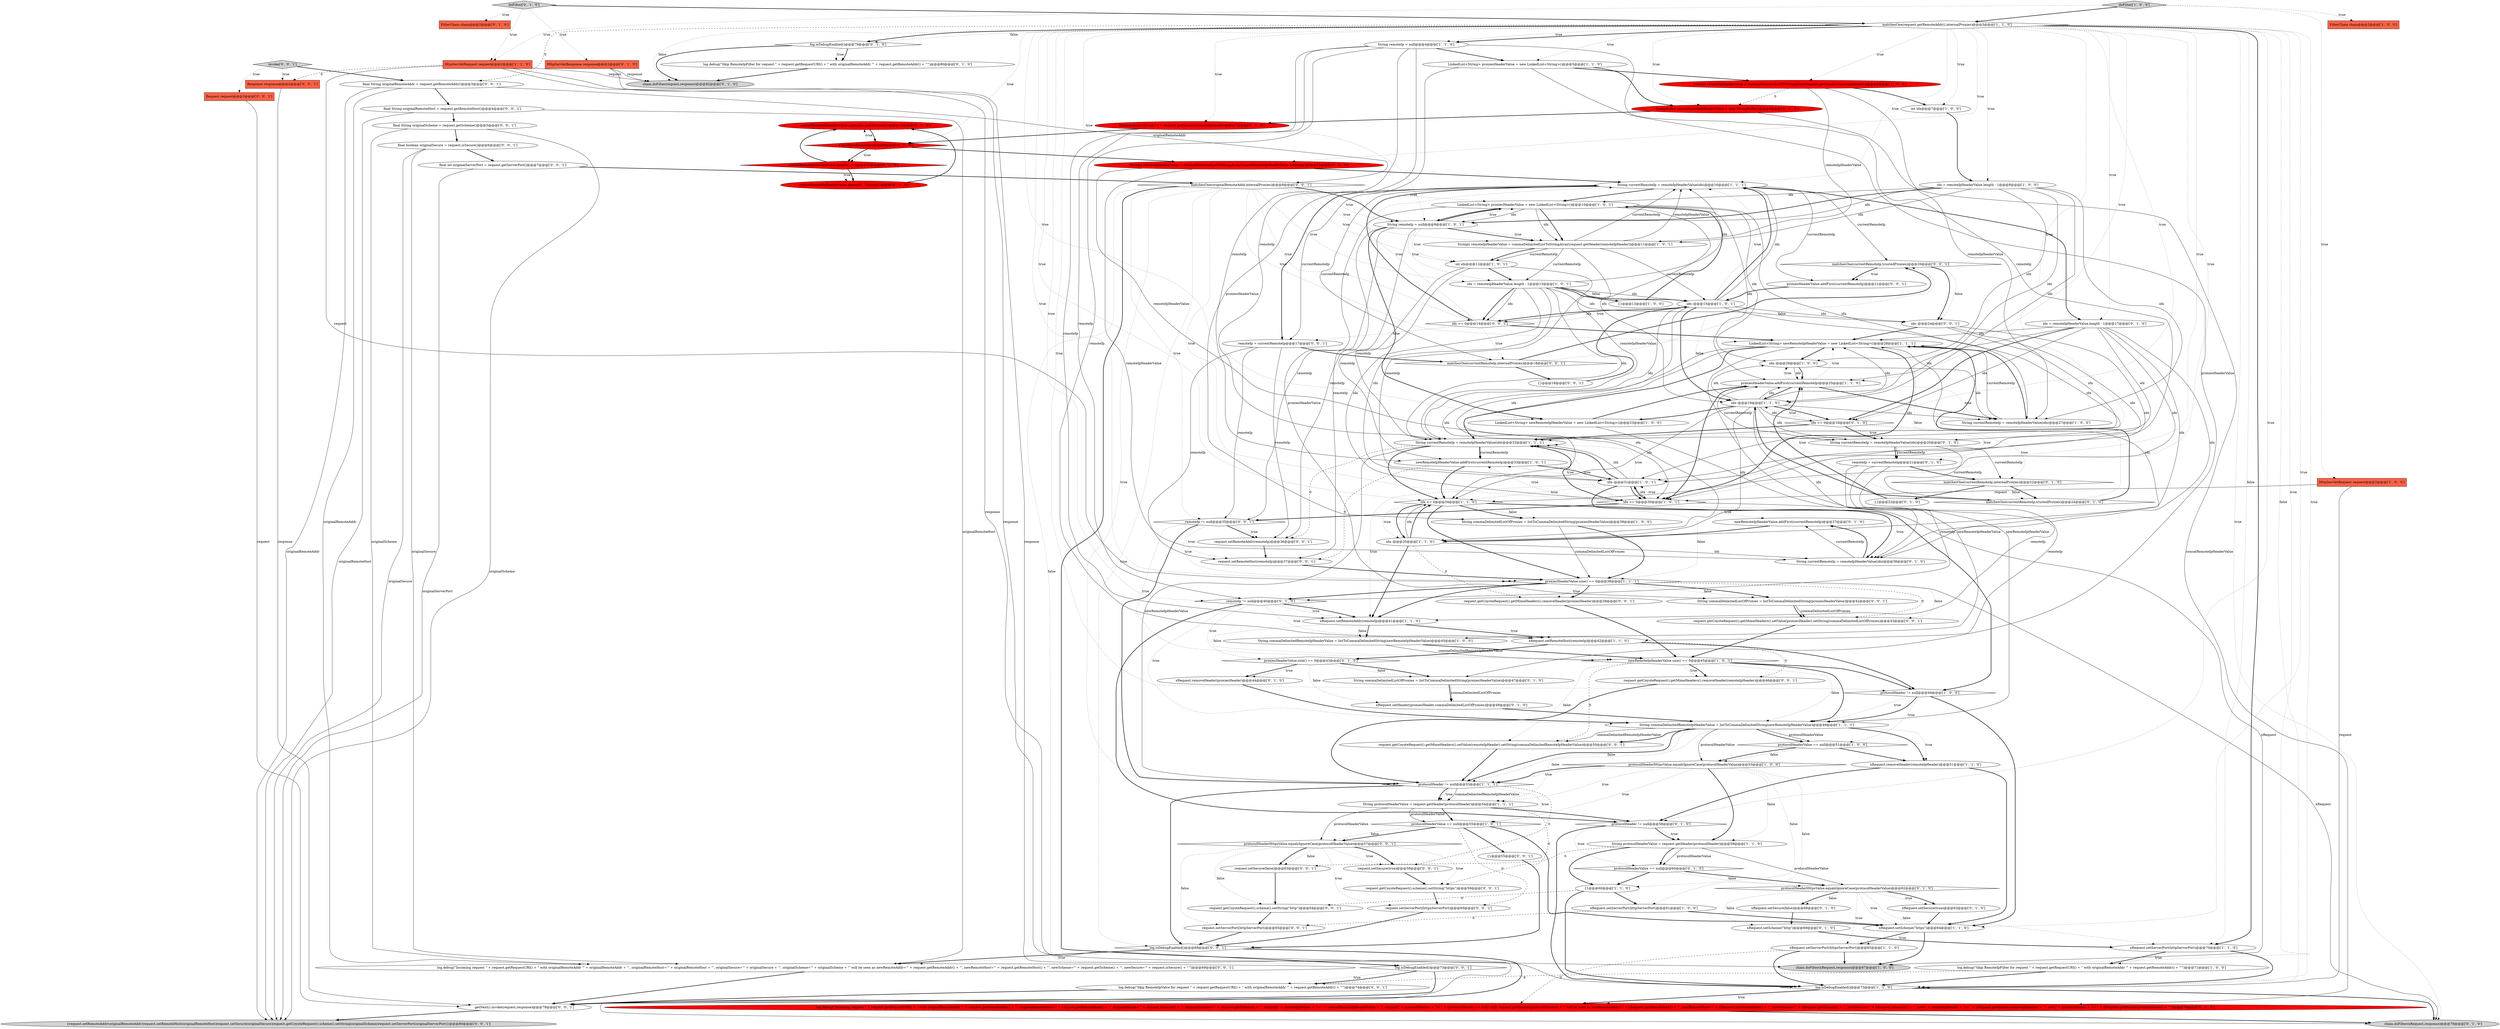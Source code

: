 digraph {
76 [style = filled, label = "concatRemoteIpHeaderValue.append(e.nextElement())@@@13@@@['0', '1', '0']", fillcolor = red, shape = ellipse image = "AAA1AAABBB2BBB"];
54 [style = filled, label = "remoteIp != null@@@40@@@['0', '1', '0']", fillcolor = white, shape = diamond image = "AAA0AAABBB2BBB"];
58 [style = filled, label = "protocolHeaderValue == null@@@60@@@['0', '1', '0']", fillcolor = white, shape = diamond image = "AAA0AAABBB2BBB"];
102 [style = filled, label = "invoke['0', '0', '1']", fillcolor = lightgray, shape = diamond image = "AAA0AAABBB3BBB"];
44 [style = filled, label = "protocolHeaderHttpsValue.equalsIgnoreCase(protocolHeaderValue)@@@53@@@['1', '0', '0']", fillcolor = white, shape = diamond image = "AAA0AAABBB1BBB"];
37 [style = filled, label = "LinkedList<String> newRemoteIpHeaderValue = new LinkedList<String>()@@@28@@@['1', '1', '1']", fillcolor = white, shape = ellipse image = "AAA0AAABBB1BBB"];
26 [style = filled, label = "String currentRemoteIp = remoteIpHeaderValue(idx(@@@16@@@['1', '1', '1']", fillcolor = white, shape = ellipse image = "AAA0AAABBB1BBB"];
120 [style = filled, label = "request.getCoyoteRequest().getMimeHeaders().setValue(proxiesHeader).setString(commaDelimitedListOfProxies)@@@43@@@['0', '0', '1']", fillcolor = white, shape = ellipse image = "AAA0AAABBB3BBB"];
15 [style = filled, label = "HttpServletRequest request@@@2@@@['1', '0', '0']", fillcolor = tomato, shape = box image = "AAA0AAABBB1BBB"];
55 [style = filled, label = "log.debug(\"Incoming request \" + request.getRequestURI() + \" with originalRemoteAddr '\" + request.getRemoteAddr() + \"', originalRemoteHost='\" + request.getRemoteHost() + \"', originalSecure='\" + request.isSecure() + \"', originalScheme='\" + request.getScheme() + \"', original(\" + remoteIpHeader + \"(='\" + concatRemoteIpHeaderValue + \"', original(\" + protocolHeader + \"(='\" + (protocolHeader == null? null: request.getHeader(protocolHeader)) + \"' will be seen as newRemoteAddr='\" + xRequest.getRemoteAddr() + \"', newRemoteHost='\" + xRequest.getRemoteHost() + \"', newScheme='\" + xRequest.getScheme() + \"', newSecure='\" + xRequest.isSecure() + \"', new(\" + remoteIpHeader + \"(='\" + xRequest.getHeader(remoteIpHeader) + \"', new(\" + proxiesHeader + \"(='\" + xRequest.getHeader(proxiesHeader) + \"'\")@@@74@@@['0', '1', '0']", fillcolor = red, shape = ellipse image = "AAA1AAABBB2BBB"];
105 [style = filled, label = "request.setRemoteAddr(remoteIp)@@@36@@@['0', '0', '1']", fillcolor = white, shape = ellipse image = "AAA0AAABBB3BBB"];
27 [style = filled, label = "String protocolHeaderValue = request.getHeader(protocolHeader)@@@59@@@['1', '1', '0']", fillcolor = white, shape = ellipse image = "AAA0AAABBB1BBB"];
115 [style = filled, label = "final int originalServerPort = request.getServerPort()@@@7@@@['0', '0', '1']", fillcolor = white, shape = ellipse image = "AAA0AAABBB3BBB"];
8 [style = filled, label = "protocolHeaderValue == null@@@51@@@['1', '0', '0']", fillcolor = white, shape = diamond image = "AAA0AAABBB1BBB"];
31 [style = filled, label = "HttpServletRequest request@@@2@@@['1', '1', '0']", fillcolor = tomato, shape = box image = "AAA0AAABBB1BBB"];
56 [style = filled, label = "newRemoteIpHeaderValue.addFirst(currentRemoteIp)@@@37@@@['0', '1', '0']", fillcolor = white, shape = ellipse image = "AAA0AAABBB2BBB"];
119 [style = filled, label = "final String originalRemoteHost = request.getRemoteHost()@@@4@@@['0', '0', '1']", fillcolor = white, shape = ellipse image = "AAA0AAABBB3BBB"];
6 [style = filled, label = "log.debug(\"Skip RemoteIpFilter for request \" + request.getRequestURI() + \" with originalRemoteAddr '\" + request.getRemoteAddr() + \"'\")@@@71@@@['1', '0', '0']", fillcolor = white, shape = ellipse image = "AAA0AAABBB1BBB"];
61 [style = filled, label = "chain.doFilter(request,response)@@@82@@@['0', '1', '0']", fillcolor = lightgray, shape = ellipse image = "AAA0AAABBB2BBB"];
89 [style = filled, label = "log.debug(\"Incoming request \" + request.getRequestURI() + \" with originalRemoteAddr '\" + originalRemoteAddr + \"', originalRemoteHost='\" + originalRemoteHost + \"', originalSecure='\" + originalSecure + \"', originalScheme='\" + originalScheme + \"' will be seen as newRemoteAddr='\" + request.getRemoteAddr() + \"', newRemoteHost='\" + request.getRemoteHost() + \"', newScheme='\" + request.getScheme() + \"', newSecure='\" + request.isSecure() + \"'\")@@@69@@@['0', '0', '1']", fillcolor = white, shape = ellipse image = "AAA0AAABBB3BBB"];
2 [style = filled, label = "idx--@@@15@@@['1', '0', '1']", fillcolor = white, shape = ellipse image = "AAA0AAABBB1BBB"];
77 [style = filled, label = "FilterChain chain@@@2@@@['0', '1', '0']", fillcolor = tomato, shape = box image = "AAA0AAABBB2BBB"];
70 [style = filled, label = "{}@@@22@@@['0', '1', '0']", fillcolor = white, shape = ellipse image = "AAA0AAABBB2BBB"];
69 [style = filled, label = "matchesOne(currentRemoteIp,internalProxies)@@@22@@@['0', '1', '0']", fillcolor = white, shape = diamond image = "AAA0AAABBB2BBB"];
23 [style = filled, label = "xRequest.removeHeader(remoteIpHeader)@@@51@@@['1', '1', '0']", fillcolor = white, shape = ellipse image = "AAA0AAABBB1BBB"];
109 [style = filled, label = "Response response@@@2@@@['0', '0', '1']", fillcolor = tomato, shape = box image = "AAA0AAABBB3BBB"];
82 [style = filled, label = "Enumeration<String> e = request.getHeaders(remoteIpHeader)@@@7@@@['0', '1', '0']", fillcolor = red, shape = ellipse image = "AAA1AAABBB2BBB"];
66 [style = filled, label = "concatRemoteIpHeaderValue.append(\", \")@@@11@@@['0', '1', '0']", fillcolor = red, shape = ellipse image = "AAA1AAABBB2BBB"];
12 [style = filled, label = "matchesOne(request.getRemoteAddr(),internalProxies)@@@3@@@['1', '1', '0']", fillcolor = white, shape = diamond image = "AAA0AAABBB1BBB"];
60 [style = filled, label = "protocolHeaderHttpsValue.equalsIgnoreCase(protocolHeaderValue)@@@62@@@['0', '1', '0']", fillcolor = white, shape = diamond image = "AAA0AAABBB2BBB"];
92 [style = filled, label = "request.setRemoteHost(remoteIp)@@@37@@@['0', '0', '1']", fillcolor = white, shape = ellipse image = "AAA0AAABBB3BBB"];
62 [style = filled, label = "matchesOne(currentRemoteIp,trustedProxies)@@@24@@@['0', '1', '0']", fillcolor = white, shape = diamond image = "AAA0AAABBB2BBB"];
50 [style = filled, label = "String remoteIp = null@@@4@@@['1', '1', '0']", fillcolor = white, shape = ellipse image = "AAA0AAABBB1BBB"];
94 [style = filled, label = "matchesOne(currentRemoteIp,trustedProxies)@@@20@@@['0', '0', '1']", fillcolor = white, shape = diamond image = "AAA0AAABBB3BBB"];
84 [style = filled, label = "idx >= 0@@@18@@@['0', '1', '0']", fillcolor = white, shape = diamond image = "AAA0AAABBB2BBB"];
28 [style = filled, label = "int idx@@@12@@@['1', '0', '1']", fillcolor = white, shape = ellipse image = "AAA0AAABBB1BBB"];
45 [style = filled, label = "newRemoteIpHeaderValue.size() == 0@@@45@@@['1', '0', '1']", fillcolor = white, shape = diamond image = "AAA0AAABBB1BBB"];
0 [style = filled, label = "proxiesHeaderValue.size() == 0@@@38@@@['1', '1', '1']", fillcolor = white, shape = diamond image = "AAA0AAABBB1BBB"];
72 [style = filled, label = "log.isDebugEnabled()@@@79@@@['0', '1', '0']", fillcolor = white, shape = diamond image = "AAA0AAABBB2BBB"];
39 [style = filled, label = "idx = remoteIpHeaderValue.length - 1@@@13@@@['1', '0', '1']", fillcolor = white, shape = ellipse image = "AAA0AAABBB1BBB"];
29 [style = filled, label = "xRequest.setRemoteHost(remoteIp)@@@42@@@['1', '1', '0']", fillcolor = white, shape = ellipse image = "AAA0AAABBB1BBB"];
13 [style = filled, label = "FilterChain chain@@@2@@@['1', '0', '0']", fillcolor = tomato, shape = box image = "AAA0AAABBB1BBB"];
9 [style = filled, label = "idx = remoteIpHeaderValue.length - 1@@@8@@@['1', '0', '0']", fillcolor = white, shape = ellipse image = "AAA0AAABBB1BBB"];
118 [style = filled, label = "protocolHeaderHttpsValue.equalsIgnoreCase(protocolHeaderValue)@@@57@@@['0', '0', '1']", fillcolor = white, shape = diamond image = "AAA0AAABBB3BBB"];
48 [style = filled, label = "String currentRemoteIp = remoteIpHeaderValue(idx(@@@27@@@['1', '0', '0']", fillcolor = white, shape = ellipse image = "AAA0AAABBB1BBB"];
33 [style = filled, label = "newRemoteIpHeaderValue.addFirst(currentRemoteIp)@@@33@@@['1', '0', '1']", fillcolor = white, shape = ellipse image = "AAA0AAABBB1BBB"];
78 [style = filled, label = "remoteIp = currentRemoteIp@@@21@@@['0', '1', '0']", fillcolor = white, shape = ellipse image = "AAA0AAABBB2BBB"];
79 [style = filled, label = "log.debug(\"Skip RemoteIpFilter for request \" + request.getRequestURI() + \" with originalRemoteAddr '\" + request.getRemoteAddr() + \"'\")@@@80@@@['0', '1', '0']", fillcolor = white, shape = ellipse image = "AAA0AAABBB2BBB"];
100 [style = filled, label = "matchesOne(currentRemoteIp,internalProxies)@@@18@@@['0', '0', '1']", fillcolor = white, shape = diamond image = "AAA0AAABBB3BBB"];
38 [style = filled, label = "{}@@@13@@@['1', '0', '0']", fillcolor = white, shape = ellipse image = "AAA0AAABBB1BBB"];
7 [style = filled, label = "{}@@@60@@@['1', '1', '0']", fillcolor = white, shape = ellipse image = "AAA0AAABBB1BBB"];
85 [style = filled, label = "xRequest.setScheme(\"http\")@@@69@@@['0', '1', '0']", fillcolor = white, shape = ellipse image = "AAA0AAABBB2BBB"];
35 [style = filled, label = "String protocolHeaderValue = request.getHeader(protocolHeader)@@@54@@@['1', '1', '1']", fillcolor = white, shape = ellipse image = "AAA0AAABBB1BBB"];
98 [style = filled, label = "{request.setRemoteAddr(originalRemoteAddr)request.setRemoteHost(originalRemoteHost)request.setSecure(originalSecure)request.getCoyoteRequest().scheme().setString(originalScheme)request.setServerPort(originalServerPort)}@@@80@@@['0', '0', '1']", fillcolor = lightgray, shape = ellipse image = "AAA0AAABBB3BBB"];
30 [style = filled, label = "LinkedList<String> proxiesHeaderValue = new LinkedList<String>()@@@10@@@['1', '0', '1']", fillcolor = white, shape = ellipse image = "AAA0AAABBB1BBB"];
116 [style = filled, label = "String commaDelimitedListOfProxies = listToCommaDelimitedString(proxiesHeaderValue)@@@42@@@['0', '0', '1']", fillcolor = white, shape = ellipse image = "AAA0AAABBB3BBB"];
73 [style = filled, label = "String(( remoteIpHeaderValue = commaDelimitedListToStringArray(concatRemoteIpHeaderValue.toString())@@@15@@@['0', '1', '0']", fillcolor = red, shape = ellipse image = "AAA1AAABBB2BBB"];
22 [style = filled, label = "String currentRemoteIp = remoteIpHeaderValue(idx(@@@32@@@['1', '1', '1']", fillcolor = white, shape = ellipse image = "AAA0AAABBB1BBB"];
111 [style = filled, label = "log.debug(\"Skip RemoteIpValve for request \" + request.getRequestURI() + \" with originalRemoteAddr '\" + request.getRemoteAddr() + \"'\")@@@74@@@['0', '0', '1']", fillcolor = white, shape = ellipse image = "AAA0AAABBB3BBB"];
87 [style = filled, label = "idx = remoteIpHeaderValue.length - 1@@@17@@@['0', '1', '0']", fillcolor = white, shape = ellipse image = "AAA0AAABBB2BBB"];
75 [style = filled, label = "xRequest.setSecure(false)@@@68@@@['0', '1', '0']", fillcolor = white, shape = ellipse image = "AAA0AAABBB2BBB"];
47 [style = filled, label = "xRequest.setServerPort(httpsServerPort)@@@65@@@['1', '1', '0']", fillcolor = white, shape = ellipse image = "AAA0AAABBB1BBB"];
53 [style = filled, label = "HttpServletResponse response@@@2@@@['0', '1', '0']", fillcolor = tomato, shape = box image = "AAA0AAABBB2BBB"];
32 [style = filled, label = "idx >= 0@@@34@@@['1', '1', '0']", fillcolor = white, shape = diamond image = "AAA0AAABBB1BBB"];
16 [style = filled, label = "idx--@@@35@@@['1', '1', '0']", fillcolor = white, shape = ellipse image = "AAA0AAABBB1BBB"];
86 [style = filled, label = "doFilter['0', '1', '0']", fillcolor = lightgray, shape = diamond image = "AAA0AAABBB2BBB"];
125 [style = filled, label = "idx >= 0@@@14@@@['0', '0', '1']", fillcolor = white, shape = diamond image = "AAA0AAABBB3BBB"];
96 [style = filled, label = "remoteIp != null@@@35@@@['0', '0', '1']", fillcolor = white, shape = diamond image = "AAA0AAABBB3BBB"];
43 [style = filled, label = "protocolHeader != null@@@53@@@['1', '1', '1']", fillcolor = white, shape = diamond image = "AAA0AAABBB1BBB"];
64 [style = filled, label = "String currentRemoteIp = remoteIpHeaderValue(idx(@@@36@@@['0', '1', '0']", fillcolor = white, shape = ellipse image = "AAA0AAABBB2BBB"];
95 [style = filled, label = "log.isDebugEnabled()@@@68@@@['0', '0', '1']", fillcolor = white, shape = diamond image = "AAA0AAABBB3BBB"];
51 [style = filled, label = "String(( remoteIpHeaderValue = commaDelimitedListToStringArray(request.getHeader(remoteIpHeader))@@@6@@@['1', '0', '0']", fillcolor = red, shape = ellipse image = "AAA1AAABBB1BBB"];
81 [style = filled, label = "e.hasMoreElements()@@@8@@@['0', '1', '0']", fillcolor = red, shape = diamond image = "AAA1AAABBB2BBB"];
74 [style = filled, label = "chain.doFilter(xRequest,response)@@@76@@@['0', '1', '0']", fillcolor = lightgray, shape = ellipse image = "AAA0AAABBB2BBB"];
20 [style = filled, label = "String remoteIp = null@@@9@@@['1', '0', '1']", fillcolor = white, shape = ellipse image = "AAA0AAABBB1BBB"];
57 [style = filled, label = "xRequest.setHeader(proxiesHeader,commaDelimitedListOfProxies)@@@48@@@['0', '1', '0']", fillcolor = white, shape = ellipse image = "AAA0AAABBB2BBB"];
59 [style = filled, label = "StringBuffer concatRemoteIpHeaderValue = new StringBuffer()@@@6@@@['0', '1', '0']", fillcolor = red, shape = ellipse image = "AAA1AAABBB2BBB"];
21 [style = filled, label = "LinkedList<String> newRemoteIpHeaderValue = new LinkedList<String>()@@@23@@@['1', '0', '0']", fillcolor = white, shape = ellipse image = "AAA0AAABBB1BBB"];
121 [style = filled, label = "final boolean originalSecure = request.isSecure()@@@6@@@['0', '0', '1']", fillcolor = white, shape = ellipse image = "AAA0AAABBB3BBB"];
71 [style = filled, label = "protocolHeader != null@@@58@@@['0', '1', '0']", fillcolor = white, shape = diamond image = "AAA0AAABBB2BBB"];
3 [style = filled, label = "xRequest.setScheme(\"https\")@@@64@@@['1', '1', '0']", fillcolor = white, shape = ellipse image = "AAA0AAABBB1BBB"];
17 [style = filled, label = "xRequest.setServerPort(httpServerPort)@@@61@@@['1', '0', '0']", fillcolor = white, shape = ellipse image = "AAA0AAABBB1BBB"];
42 [style = filled, label = "idx--@@@31@@@['1', '0', '1']", fillcolor = white, shape = ellipse image = "AAA0AAABBB1BBB"];
65 [style = filled, label = "proxiesHeaderValue.size() == 0@@@43@@@['0', '1', '0']", fillcolor = white, shape = diamond image = "AAA0AAABBB2BBB"];
104 [style = filled, label = "request.getCoyoteRequest().getMimeHeaders().setValue(remoteIpHeader).setString(commaDelimitedRemoteIpHeaderValue)@@@50@@@['0', '0', '1']", fillcolor = white, shape = ellipse image = "AAA0AAABBB3BBB"];
11 [style = filled, label = "protocolHeader != null@@@49@@@['1', '0', '0']", fillcolor = white, shape = diamond image = "AAA0AAABBB1BBB"];
122 [style = filled, label = "request.setServerPort(httpsServerPort)@@@60@@@['0', '0', '1']", fillcolor = white, shape = ellipse image = "AAA0AAABBB3BBB"];
49 [style = filled, label = "xRequest.setServerPort(httpServerPort)@@@70@@@['1', '1', '0']", fillcolor = white, shape = ellipse image = "AAA0AAABBB1BBB"];
46 [style = filled, label = "String(( remoteIpHeaderValue = commaDelimitedListToStringArray(request.getHeader(remoteIpHeader))@@@11@@@['1', '0', '1']", fillcolor = white, shape = ellipse image = "AAA0AAABBB1BBB"];
97 [style = filled, label = "request.getCoyoteRequest().scheme().setString(\"http\")@@@64@@@['0', '0', '1']", fillcolor = white, shape = ellipse image = "AAA0AAABBB3BBB"];
124 [style = filled, label = "getNext().invoke(request,response)@@@78@@@['0', '0', '1']", fillcolor = white, shape = ellipse image = "AAA0AAABBB3BBB"];
1 [style = filled, label = "String commaDelimitedRemoteIpHeaderValue = listToCommaDelimitedString(newRemoteIpHeaderValue)@@@45@@@['1', '0', '0']", fillcolor = white, shape = ellipse image = "AAA0AAABBB1BBB"];
113 [style = filled, label = "request.getCoyoteRequest().getMimeHeaders().removeHeader(proxiesHeader)@@@39@@@['0', '0', '1']", fillcolor = white, shape = ellipse image = "AAA0AAABBB3BBB"];
112 [style = filled, label = "{}@@@55@@@['0', '0', '1']", fillcolor = white, shape = ellipse image = "AAA0AAABBB3BBB"];
91 [style = filled, label = "idx--@@@24@@@['0', '0', '1']", fillcolor = white, shape = ellipse image = "AAA0AAABBB3BBB"];
18 [style = filled, label = "idx--@@@19@@@['1', '1', '0']", fillcolor = white, shape = ellipse image = "AAA0AAABBB1BBB"];
63 [style = filled, label = "String commaDelimitedListOfProxies = listToCommaDelimitedString(proxiesHeaderValue)@@@47@@@['0', '1', '0']", fillcolor = white, shape = ellipse image = "AAA0AAABBB2BBB"];
10 [style = filled, label = "xRequest.setRemoteAddr(remoteIp)@@@41@@@['1', '1', '0']", fillcolor = white, shape = ellipse image = "AAA0AAABBB1BBB"];
67 [style = filled, label = "xRequest.setSecure(true)@@@63@@@['0', '1', '0']", fillcolor = white, shape = ellipse image = "AAA0AAABBB2BBB"];
123 [style = filled, label = "request.getCoyoteRequest().scheme().setString(\"https\")@@@59@@@['0', '0', '1']", fillcolor = white, shape = ellipse image = "AAA0AAABBB3BBB"];
80 [style = filled, label = "concatRemoteIpHeaderValue.length() > 0@@@10@@@['0', '1', '0']", fillcolor = red, shape = diamond image = "AAA1AAABBB2BBB"];
90 [style = filled, label = "request.setSecure(false)@@@63@@@['0', '0', '1']", fillcolor = white, shape = ellipse image = "AAA0AAABBB3BBB"];
14 [style = filled, label = "chain.doFilter(xRequest,response)@@@67@@@['1', '0', '0']", fillcolor = lightgray, shape = ellipse image = "AAA0AAABBB1BBB"];
117 [style = filled, label = "request.getCoyoteRequest().getMimeHeaders().removeHeader(remoteIpHeader)@@@46@@@['0', '0', '1']", fillcolor = white, shape = ellipse image = "AAA0AAABBB3BBB"];
40 [style = filled, label = "proxiesHeaderValue.addFirst(currentRemoteIp)@@@25@@@['1', '1', '0']", fillcolor = white, shape = ellipse image = "AAA0AAABBB1BBB"];
107 [style = filled, label = "proxiesHeaderValue.addFirst(currentRemoteIp)@@@21@@@['0', '0', '1']", fillcolor = white, shape = ellipse image = "AAA0AAABBB3BBB"];
34 [style = filled, label = "protocolHeaderValue == null@@@55@@@['1', '0', '1']", fillcolor = white, shape = diamond image = "AAA0AAABBB1BBB"];
36 [style = filled, label = "LinkedList<String> proxiesHeaderValue = new LinkedList<String>()@@@5@@@['1', '1', '0']", fillcolor = white, shape = ellipse image = "AAA0AAABBB1BBB"];
41 [style = filled, label = "doFilter['1', '0', '0']", fillcolor = lightgray, shape = diamond image = "AAA0AAABBB1BBB"];
24 [style = filled, label = "String commaDelimitedListOfProxies = listToCommaDelimitedString(proxiesHeaderValue)@@@38@@@['1', '0', '0']", fillcolor = white, shape = ellipse image = "AAA0AAABBB1BBB"];
103 [style = filled, label = "{}@@@18@@@['0', '0', '1']", fillcolor = white, shape = ellipse image = "AAA0AAABBB3BBB"];
93 [style = filled, label = "Request request@@@2@@@['0', '0', '1']", fillcolor = tomato, shape = box image = "AAA0AAABBB3BBB"];
110 [style = filled, label = "final String originalRemoteAddr = request.getRemoteAddr()@@@3@@@['0', '0', '1']", fillcolor = white, shape = ellipse image = "AAA0AAABBB3BBB"];
68 [style = filled, label = "String currentRemoteIp = remoteIpHeaderValue(idx(@@@20@@@['0', '1', '0']", fillcolor = white, shape = ellipse image = "AAA0AAABBB2BBB"];
52 [style = filled, label = "int idx@@@7@@@['1', '0', '0']", fillcolor = white, shape = ellipse image = "AAA0AAABBB1BBB"];
83 [style = filled, label = "xRequest.removeHeader(proxiesHeader)@@@44@@@['0', '1', '0']", fillcolor = white, shape = ellipse image = "AAA0AAABBB2BBB"];
101 [style = filled, label = "log.isDebugEnabled()@@@73@@@['0', '0', '1']", fillcolor = white, shape = diamond image = "AAA0AAABBB3BBB"];
25 [style = filled, label = "String commaDelimitedRemoteIpHeaderValue = listToCommaDelimitedString(newRemoteIpHeaderValue)@@@49@@@['1', '1', '1']", fillcolor = white, shape = ellipse image = "AAA0AAABBB1BBB"];
99 [style = filled, label = "remoteIp = currentRemoteIp@@@17@@@['0', '0', '1']", fillcolor = white, shape = ellipse image = "AAA0AAABBB3BBB"];
114 [style = filled, label = "request.setServerPort(httpServerPort)@@@65@@@['0', '0', '1']", fillcolor = white, shape = ellipse image = "AAA0AAABBB3BBB"];
19 [style = filled, label = "idx--@@@26@@@['1', '0', '0']", fillcolor = white, shape = ellipse image = "AAA0AAABBB1BBB"];
108 [style = filled, label = "final String originalScheme = request.getScheme()@@@5@@@['0', '0', '1']", fillcolor = white, shape = ellipse image = "AAA0AAABBB3BBB"];
5 [style = filled, label = "idx >= 0@@@30@@@['1', '0', '1']", fillcolor = white, shape = diamond image = "AAA0AAABBB1BBB"];
106 [style = filled, label = "matchesOne(originalRemoteAddr,internalProxies)@@@8@@@['0', '0', '1']", fillcolor = white, shape = diamond image = "AAA0AAABBB3BBB"];
88 [style = filled, label = "request.setSecure(true)@@@58@@@['0', '0', '1']", fillcolor = white, shape = ellipse image = "AAA0AAABBB3BBB"];
4 [style = filled, label = "log.isDebugEnabled()@@@73@@@['1', '1', '0']", fillcolor = white, shape = diamond image = "AAA0AAABBB1BBB"];
120->45 [style = bold, label=""];
64->56 [style = solid, label="currentRemoteIp"];
39->91 [style = solid, label="idx"];
43->35 [style = dotted, label="true"];
51->59 [style = dashed, label="0"];
40->37 [style = dotted, label="true"];
12->21 [style = dotted, label="true"];
32->0 [style = dotted, label="false"];
55->74 [style = bold, label=""];
9->20 [style = solid, label="idx"];
87->37 [style = solid, label="idx"];
118->88 [style = dotted, label="true"];
45->25 [style = bold, label=""];
87->68 [style = solid, label="idx"];
30->46 [style = bold, label=""];
83->25 [style = bold, label=""];
49->4 [style = bold, label=""];
18->16 [style = solid, label="idx"];
102->93 [style = dotted, label="true"];
60->75 [style = dotted, label="false"];
62->40 [style = bold, label=""];
45->117 [style = dotted, label="true"];
12->110 [style = dashed, label="0"];
32->24 [style = dotted, label="false"];
15->4 [style = solid, label="request"];
106->20 [style = dotted, label="true"];
106->43 [style = dotted, label="true"];
99->92 [style = solid, label="remoteIp"];
106->37 [style = dotted, label="true"];
106->28 [style = dotted, label="true"];
23->3 [style = bold, label=""];
18->84 [style = bold, label=""];
12->72 [style = dotted, label="false"];
2->18 [style = dotted, label="false"];
45->11 [style = bold, label=""];
94->91 [style = bold, label=""];
39->26 [style = solid, label="idx"];
6->4 [style = bold, label=""];
30->20 [style = solid, label="idx"];
115->106 [style = bold, label=""];
5->42 [style = dotted, label="true"];
35->123 [style = dashed, label="0"];
106->20 [style = bold, label=""];
25->23 [style = dotted, label="true"];
42->22 [style = bold, label=""];
35->34 [style = bold, label=""];
50->33 [style = solid, label="remoteIp"];
10->1 [style = bold, label=""];
1->45 [style = bold, label=""];
21->1 [style = solid, label="newRemoteIpHeaderValue"];
87->32 [style = solid, label="idx"];
90->97 [style = bold, label=""];
7->17 [style = bold, label=""];
106->5 [style = dotted, label="true"];
87->84 [style = bold, label=""];
12->4 [style = dotted, label="false"];
28->39 [style = bold, label=""];
71->58 [style = dotted, label="true"];
3->47 [style = bold, label=""];
86->77 [style = dotted, label="true"];
106->95 [style = dotted, label="true"];
102->109 [style = dotted, label="true"];
101->124 [style = bold, label=""];
20->39 [style = dotted, label="true"];
66->76 [style = bold, label=""];
33->92 [style = dashed, label="0"];
29->65 [style = bold, label=""];
100->94 [style = bold, label=""];
6->111 [style = dashed, label="0"];
84->78 [style = dotted, label="true"];
23->71 [style = bold, label=""];
125->37 [style = bold, label=""];
42->22 [style = solid, label="idx"];
18->19 [style = solid, label="idx"];
39->2 [style = bold, label=""];
78->29 [style = solid, label="remoteIp"];
12->72 [style = bold, label=""];
33->32 [style = bold, label=""];
0->54 [style = bold, label=""];
68->62 [style = solid, label="currentRemoteIp"];
41->12 [style = bold, label=""];
19->40 [style = bold, label=""];
39->5 [style = solid, label="idx"];
49->6 [style = bold, label=""];
65->63 [style = bold, label=""];
108->89 [style = solid, label="originalScheme"];
43->95 [style = bold, label=""];
119->108 [style = bold, label=""];
94->107 [style = dotted, label="true"];
41->31 [style = dotted, label="true"];
25->8 [style = solid, label="protocolHeaderValue"];
12->50 [style = bold, label=""];
34->122 [style = dashed, label="0"];
20->46 [style = bold, label=""];
44->7 [style = dotted, label="false"];
40->18 [style = bold, label=""];
115->98 [style = solid, label="originalServerPort"];
12->84 [style = dotted, label="true"];
2->125 [style = bold, label=""];
12->81 [style = dotted, label="true"];
12->49 [style = dotted, label="false"];
25->44 [style = solid, label="protocolHeaderValue"];
22->105 [style = dashed, label="0"];
20->21 [style = bold, label=""];
39->22 [style = solid, label="idx"];
53->74 [style = solid, label="response"];
106->125 [style = dotted, label="true"];
125->100 [style = dotted, label="true"];
91->5 [style = solid, label="idx"];
106->39 [style = dotted, label="true"];
12->5 [style = dotted, label="true"];
96->105 [style = bold, label=""];
31->61 [style = solid, label="request"];
72->79 [style = bold, label=""];
25->8 [style = bold, label=""];
5->14 [style = solid, label="xRequest"];
43->35 [style = solid, label="commaDelimitedRemoteIpHeaderValue"];
42->5 [style = bold, label=""];
60->75 [style = bold, label=""];
65->63 [style = dotted, label="false"];
70->18 [style = bold, label=""];
32->16 [style = dotted, label="true"];
41->15 [style = dotted, label="true"];
2->26 [style = bold, label=""];
87->16 [style = solid, label="idx"];
81->76 [style = dotted, label="true"];
81->73 [style = bold, label=""];
125->26 [style = dotted, label="true"];
2->5 [style = solid, label="idx"];
58->60 [style = bold, label=""];
25->43 [style = bold, label=""];
50->29 [style = solid, label="remoteIp"];
8->44 [style = bold, label=""];
9->40 [style = solid, label="idx"];
12->73 [style = dotted, label="true"];
36->63 [style = solid, label="proxiesHeaderValue"];
0->120 [style = dotted, label="false"];
31->109 [style = dashed, label="0"];
37->5 [style = bold, label=""];
12->20 [style = dotted, label="true"];
110->106 [style = solid, label="originalRemoteAddr"];
20->30 [style = dotted, label="true"];
34->118 [style = bold, label=""];
9->18 [style = solid, label="idx"];
78->10 [style = solid, label="remoteIp"];
12->54 [style = dotted, label="true"];
12->51 [style = dotted, label="true"];
30->19 [style = solid, label="idx"];
50->42 [style = solid, label="remoteIp"];
73->64 [style = solid, label="remoteIpHeaderValue"];
11->8 [style = dotted, label="true"];
68->78 [style = bold, label=""];
103->2 [style = bold, label=""];
54->71 [style = bold, label=""];
45->104 [style = dotted, label="false"];
18->48 [style = solid, label="idx"];
0->113 [style = dotted, label="true"];
10->1 [style = dotted, label="false"];
0->113 [style = bold, label=""];
9->19 [style = solid, label="idx"];
52->9 [style = bold, label=""];
34->112 [style = bold, label=""];
65->83 [style = bold, label=""];
12->74 [style = dotted, label="true"];
18->37 [style = solid, label="idx"];
5->33 [style = dotted, label="true"];
80->66 [style = dotted, label="true"];
125->26 [style = bold, label=""];
44->35 [style = dotted, label="true"];
113->45 [style = bold, label=""];
80->66 [style = bold, label=""];
81->80 [style = bold, label=""];
60->47 [style = dotted, label="true"];
72->61 [style = bold, label=""];
92->0 [style = bold, label=""];
122->95 [style = bold, label=""];
12->4 [style = dotted, label="true"];
18->68 [style = solid, label="idx"];
20->105 [style = solid, label="remoteIp"];
5->22 [style = bold, label=""];
116->120 [style = solid, label="commaDelimitedListOfProxies"];
31->0 [style = solid, label="request"];
25->104 [style = solid, label="commaDelimitedRemoteIpHeaderValue"];
108->98 [style = solid, label="originalScheme"];
27->58 [style = solid, label="protocolHeaderValue"];
30->116 [style = solid, label="proxiesHeaderValue"];
2->42 [style = solid, label="idx"];
81->80 [style = dotted, label="true"];
95->89 [style = bold, label=""];
47->55 [style = dashed, label="0"];
87->84 [style = solid, label="idx"];
119->98 [style = solid, label="originalRemoteHost"];
63->57 [style = bold, label=""];
106->101 [style = dotted, label="false"];
9->20 [style = bold, label=""];
39->42 [style = solid, label="idx"];
100->103 [style = bold, label=""];
32->16 [style = bold, label=""];
107->2 [style = bold, label=""];
42->5 [style = solid, label="idx"];
106->101 [style = bold, label=""];
50->54 [style = solid, label="remoteIp"];
49->6 [style = dotted, label="true"];
99->105 [style = solid, label="remoteIp"];
12->49 [style = bold, label=""];
15->5 [style = solid, label="request"];
89->124 [style = bold, label=""];
37->22 [style = bold, label=""];
58->7 [style = bold, label=""];
86->31 [style = dotted, label="true"];
46->26 [style = solid, label="remoteIpHeaderValue"];
37->32 [style = solid, label="idx"];
17->3 [style = bold, label=""];
86->53 [style = dotted, label="true"];
29->117 [style = dashed, label="0"];
51->46 [style = solid, label="remoteIpHeaderValue"];
40->19 [style = dotted, label="true"];
82->81 [style = bold, label=""];
45->25 [style = dotted, label="false"];
75->85 [style = bold, label=""];
84->18 [style = dotted, label="true"];
60->85 [style = dotted, label="false"];
50->10 [style = solid, label="remoteIp"];
26->87 [style = bold, label=""];
96->45 [style = dotted, label="true"];
16->10 [style = bold, label=""];
37->64 [style = solid, label="idx"];
105->92 [style = bold, label=""];
0->116 [style = dotted, label="false"];
48->37 [style = solid, label="currentRemoteIp"];
68->78 [style = solid, label="currentRemoteIp"];
58->60 [style = dotted, label="false"];
44->43 [style = bold, label=""];
91->42 [style = solid, label="idx"];
12->14 [style = dotted, label="true"];
26->99 [style = solid, label="currentRemoteIp"];
59->82 [style = bold, label=""];
20->92 [style = solid, label="remoteIp"];
53->61 [style = solid, label="response"];
95->89 [style = dotted, label="true"];
10->29 [style = bold, label=""];
71->27 [style = dotted, label="true"];
62->37 [style = bold, label=""];
106->30 [style = dotted, label="true"];
32->56 [style = dotted, label="true"];
21->40 [style = bold, label=""];
46->2 [style = solid, label="currentRemoteIp"];
4->55 [style = bold, label=""];
37->19 [style = bold, label=""];
20->30 [style = bold, label=""];
97->114 [style = bold, label=""];
4->55 [style = dotted, label="true"];
85->49 [style = bold, label=""];
60->49 [style = dotted, label="false"];
125->99 [style = dotted, label="true"];
30->20 [style = bold, label=""];
12->59 [style = dotted, label="true"];
32->0 [style = bold, label=""];
121->89 [style = solid, label="originalSecure"];
27->58 [style = bold, label=""];
124->98 [style = bold, label=""];
96->0 [style = dotted, label="true"];
91->22 [style = solid, label="idx"];
10->29 [style = dotted, label="true"];
46->26 [style = solid, label="currentRemoteIp"];
38->30 [style = bold, label=""];
94->91 [style = dotted, label="false"];
3->47 [style = dotted, label="true"];
43->35 [style = bold, label=""];
0->116 [style = bold, label=""];
9->48 [style = solid, label="idx"];
44->34 [style = dotted, label="true"];
76->81 [style = bold, label=""];
79->61 [style = bold, label=""];
0->74 [style = solid, label="xRequest"];
46->28 [style = solid, label="currentRemoteIp"];
22->33 [style = bold, label=""];
44->43 [style = dotted, label="true"];
24->0 [style = bold, label=""];
28->22 [style = solid, label="remoteIp"];
39->125 [style = solid, label="idx"];
30->48 [style = solid, label="idx"];
17->114 [style = dashed, label="0"];
9->30 [style = solid, label="idx"];
22->32 [style = bold, label=""];
40->48 [style = dotted, label="true"];
63->57 [style = solid, label="commaDelimitedListOfProxies"];
10->45 [style = dotted, label="false"];
35->118 [style = solid, label="protocolHeaderValue"];
51->48 [style = solid, label="remoteIpHeaderValue"];
96->105 [style = dotted, label="true"];
69->62 [style = bold, label=""];
22->43 [style = solid, label="newRemoteIpHeaderValue"];
12->11 [style = dotted, label="true"];
12->22 [style = dotted, label="true"];
87->18 [style = solid, label="idx"];
35->71 [style = bold, label=""];
40->5 [style = bold, label=""];
84->68 [style = dotted, label="true"];
20->96 [style = solid, label="remoteIp"];
118->90 [style = bold, label=""];
32->64 [style = bold, label=""];
18->40 [style = solid, label="idx"];
12->87 [style = dotted, label="true"];
18->64 [style = solid, label="idx"];
36->51 [style = bold, label=""];
22->33 [style = solid, label="currentRemoteIp"];
8->44 [style = dotted, label="false"];
69->62 [style = dotted, label="false"];
101->111 [style = dotted, label="true"];
91->37 [style = bold, label=""];
28->33 [style = solid, label="remoteIp"];
117->43 [style = bold, label=""];
51->52 [style = bold, label=""];
4->74 [style = bold, label=""];
100->94 [style = dotted, label="false"];
12->26 [style = dotted, label="true"];
26->100 [style = solid, label="currentRemoteIp"];
99->100 [style = bold, label=""];
12->61 [style = dotted, label="false"];
1->45 [style = solid, label="commaDelimitedRemoteIpHeaderValue"];
11->3 [style = bold, label=""];
42->11 [style = bold, label=""];
65->83 [style = dotted, label="true"];
44->17 [style = dotted, label="false"];
84->22 [style = bold, label=""];
7->97 [style = dashed, label="0"];
54->10 [style = bold, label=""];
19->40 [style = solid, label="idx"];
50->22 [style = solid, label="remoteIp"];
28->42 [style = solid, label="remoteIp"];
18->32 [style = solid, label="idx"];
25->35 [style = dotted, label="false"];
39->2 [style = dotted, label="false"];
9->46 [style = solid, label="idx"];
116->120 [style = bold, label=""];
119->89 [style = solid, label="originalRemoteHost"];
36->24 [style = solid, label="proxiesHeaderValue"];
16->113 [style = dashed, label="0"];
31->4 [style = solid, label="response"];
60->67 [style = dotted, label="true"];
25->43 [style = dotted, label="false"];
43->34 [style = dotted, label="true"];
54->10 [style = dotted, label="true"];
109->124 [style = solid, label="response"];
42->10 [style = dotted, label="true"];
34->118 [style = dotted, label="false"];
102->110 [style = bold, label=""];
59->55 [style = solid, label="concatRemoteIpHeaderValue"];
64->56 [style = bold, label=""];
11->25 [style = dotted, label="true"];
2->22 [style = solid, label="idx"];
88->123 [style = bold, label=""];
26->99 [style = bold, label=""];
30->40 [style = solid, label="idx"];
78->69 [style = bold, label=""];
2->125 [style = solid, label="idx"];
106->46 [style = dotted, label="true"];
69->70 [style = bold, label=""];
5->42 [style = bold, label=""];
44->27 [style = bold, label=""];
118->97 [style = dotted, label="false"];
68->40 [style = solid, label="currentRemoteIp"];
12->52 [style = dotted, label="true"];
24->0 [style = solid, label="commaDelimitedListOfProxies"];
36->59 [style = bold, label=""];
5->96 [style = bold, label=""];
12->40 [style = dotted, label="true"];
18->84 [style = solid, label="idx"];
96->92 [style = dotted, label="true"];
39->2 [style = solid, label="idx"];
110->119 [style = bold, label=""];
12->42 [style = dotted, label="true"];
94->107 [style = bold, label=""];
118->122 [style = dotted, label="true"];
46->39 [style = solid, label="currentRemoteIp"];
0->120 [style = dashed, label="0"];
118->114 [style = dotted, label="false"];
104->43 [style = bold, label=""];
99->96 [style = solid, label="remoteIp"];
5->22 [style = dotted, label="true"];
43->88 [style = dashed, label="0"];
118->90 [style = dotted, label="false"];
33->42 [style = bold, label=""];
62->37 [style = dotted, label="false"];
93->124 [style = solid, label="request"];
27->7 [style = bold, label=""];
39->38 [style = bold, label=""];
42->33 [style = dotted, label="true"];
2->26 [style = solid, label="idx"];
42->22 [style = dotted, label="true"];
26->94 [style = solid, label="currentRemoteIp"];
67->3 [style = bold, label=""];
42->32 [style = dotted, label="true"];
11->25 [style = bold, label=""];
87->64 [style = solid, label="idx"];
12->3 [style = dotted, label="true"];
78->54 [style = solid, label="remoteIp"];
48->37 [style = bold, label=""];
8->23 [style = bold, label=""];
60->3 [style = dotted, label="true"];
25->104 [style = bold, label=""];
111->124 [style = bold, label=""];
68->69 [style = solid, label="currentRemoteIp"];
121->115 [style = bold, label=""];
2->18 [style = bold, label=""];
16->32 [style = bold, label=""];
95->124 [style = bold, label=""];
57->25 [style = bold, label=""];
45->117 [style = bold, label=""];
114->95 [style = bold, label=""];
12->50 [style = dotted, label="true"];
125->2 [style = dotted, label="true"];
12->32 [style = dotted, label="true"];
84->68 [style = bold, label=""];
12->0 [style = dotted, label="true"];
45->104 [style = dashed, label="0"];
56->16 [style = bold, label=""];
108->121 [style = bold, label=""];
80->76 [style = bold, label=""];
29->11 [style = bold, label=""];
16->64 [style = solid, label="idx"];
27->60 [style = solid, label="protocolHeaderValue"];
12->71 [style = dotted, label="true"];
46->28 [style = bold, label=""];
101->111 [style = bold, label=""];
35->34 [style = solid, label="protocolHeaderValue"];
12->36 [style = dotted, label="true"];
37->25 [style = solid, label="newRemoteIpHeaderValue"];
44->27 [style = dotted, label="false"];
39->125 [style = bold, label=""];
7->4 [style = bold, label=""];
30->18 [style = solid, label="idx"];
54->65 [style = dotted, label="true"];
65->57 [style = dotted, label="false"];
118->123 [style = dotted, label="true"];
2->91 [style = solid, label="idx"];
112->95 [style = bold, label=""];
27->90 [style = dashed, label="0"];
110->89 [style = solid, label="originalRemoteAddr"];
72->79 [style = dotted, label="true"];
20->46 [style = dotted, label="true"];
86->12 [style = bold, label=""];
54->25 [style = dotted, label="true"];
73->26 [style = bold, label=""];
26->107 [style = solid, label="currentRemoteIp"];
54->29 [style = dotted, label="true"];
71->4 [style = bold, label=""];
2->26 [style = dotted, label="true"];
18->21 [style = bold, label=""];
30->46 [style = solid, label="idx"];
46->22 [style = solid, label="remoteIpHeaderValue"];
32->64 [style = dotted, label="true"];
40->48 [style = bold, label=""];
118->88 [style = bold, label=""];
19->48 [style = solid, label="idx"];
37->16 [style = solid, label="idx"];
25->23 [style = bold, label=""];
3->14 [style = bold, label=""];
16->32 [style = solid, label="idx"];
31->14 [style = solid, label="response"];
106->96 [style = dotted, label="true"];
73->68 [style = solid, label="remoteIpHeaderValue"];
96->43 [style = bold, label=""];
123->122 [style = bold, label=""];
26->30 [style = bold, label=""];
62->40 [style = dotted, label="true"];
41->13 [style = dotted, label="true"];
0->10 [style = bold, label=""];
60->67 [style = bold, label=""];
20->28 [style = dotted, label="true"];
34->3 [style = bold, label=""];
50->36 [style = bold, label=""];
71->27 [style = bold, label=""];
110->98 [style = solid, label="originalRemoteAddr"];
12->82 [style = dotted, label="true"];
32->24 [style = bold, label=""];
47->14 [style = bold, label=""];
84->69 [style = dotted, label="true"];
121->98 [style = solid, label="originalSecure"];
12->9 [style = dotted, label="true"];
47->4 [style = bold, label=""];
}
